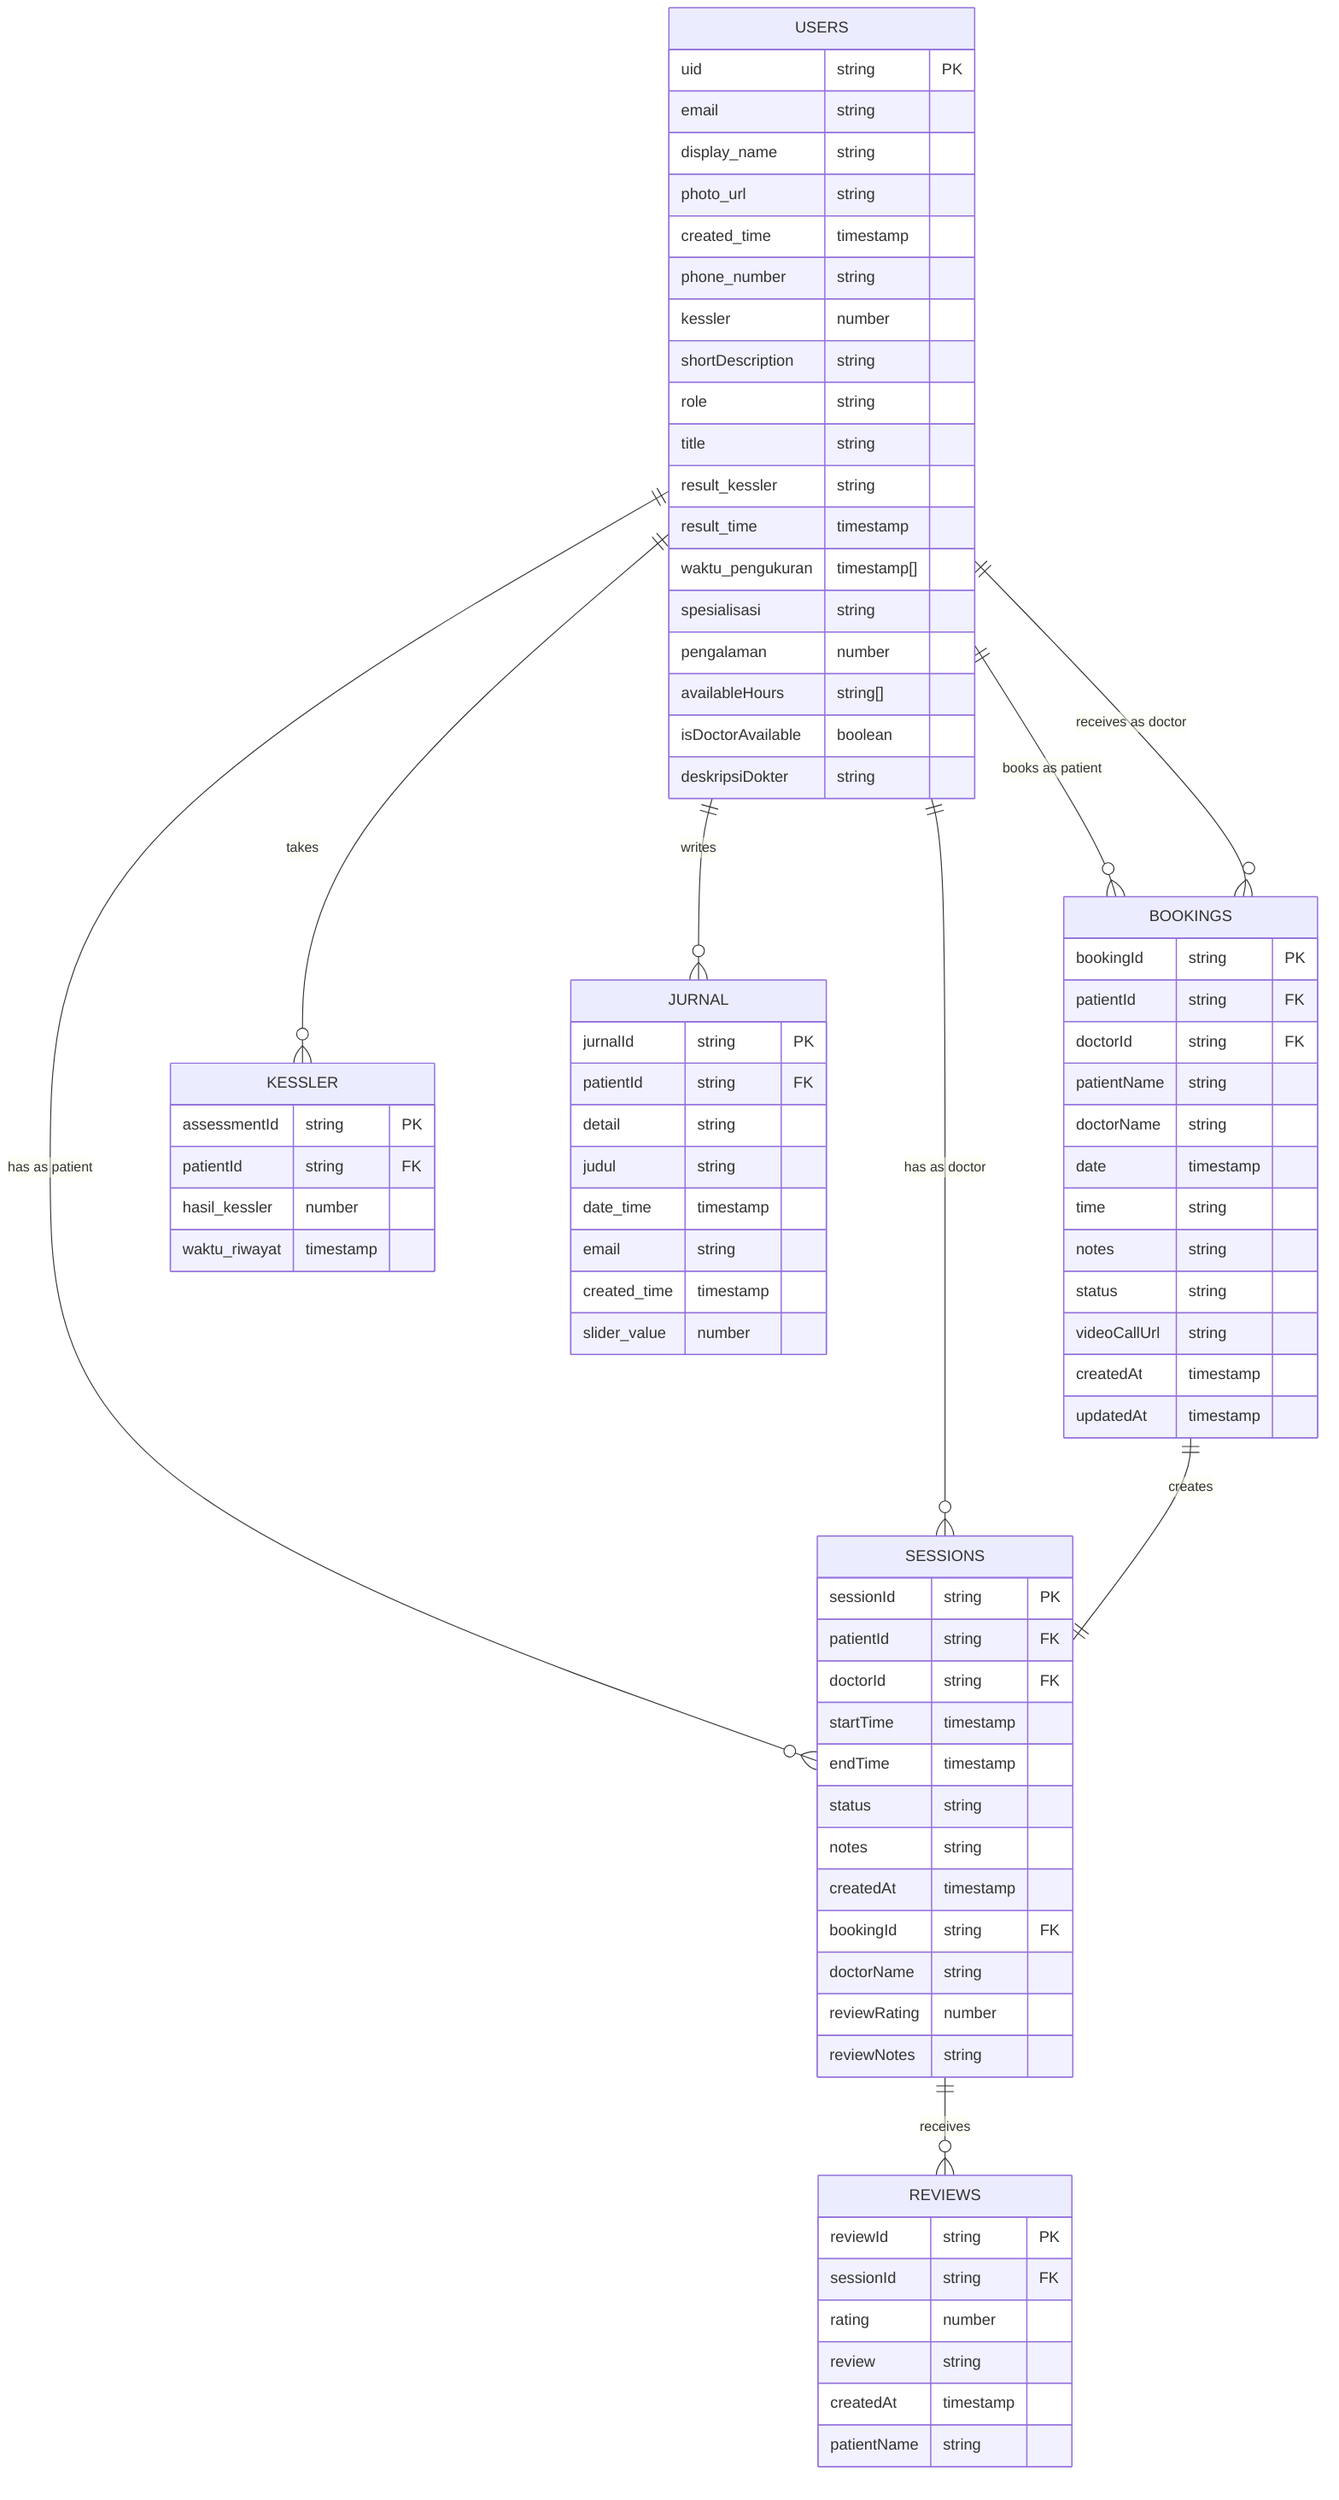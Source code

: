 erDiagram
    USERS {
        uid string PK
        email string
        display_name string
        photo_url string
        created_time timestamp
        phone_number string
        kessler number
        shortDescription string
        role string
        title string
        result_kessler string
        result_time timestamp
        waktu_pengukuran timestamp[]
        spesialisasi string
        pengalaman number
        availableHours string[]
        isDoctorAvailable boolean
        deskripsiDokter string
    }

    SESSIONS {
        sessionId string PK
        patientId string FK
        doctorId string FK
        startTime timestamp
        endTime timestamp
        status string
        notes string
        createdAt timestamp
        bookingId string FK
        doctorName string
        reviewRating number
        reviewNotes string
    }

    BOOKINGS {
        bookingId string PK
        patientId string FK
        doctorId string FK
        patientName string
        doctorName string
        date timestamp
        time string
        notes string
        status string
        videoCallUrl string
        createdAt timestamp
        updatedAt timestamp
    }

    KESSLER {
        assessmentId string PK
        patientId string FK
        hasil_kessler number
        waktu_riwayat timestamp
    }

    JURNAL {
        jurnalId string PK
        patientId string FK
        detail string
        judul string
        date_time timestamp
        email string
        created_time timestamp
        slider_value number
    }

    REVIEWS {
        reviewId string PK
        sessionId string FK
        rating number
        review string
        createdAt timestamp
        patientName string
    }

    USERS ||--o{ SESSIONS : "has as patient"
    USERS ||--o{ SESSIONS : "has as doctor"
    USERS ||--o{ BOOKINGS : "books as patient"
    USERS ||--o{ BOOKINGS : "receives as doctor"
    USERS ||--o{ KESSLER : "takes"
    USERS ||--o{ JURNAL : "writes"
    SESSIONS ||--o{ REVIEWS : "receives"
    BOOKINGS ||--|| SESSIONS : "creates"